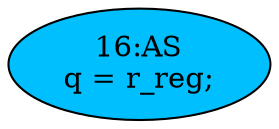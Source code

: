 strict digraph "" {
	node [label="\N"];
	"16:AS"	[ast="<pyverilog.vparser.ast.Assign object at 0x7f4c7ebdecd0>",
		def_var="['q']",
		fillcolor=deepskyblue,
		label="16:AS
q = r_reg;",
		statements="[]",
		style=filled,
		typ=Assign,
		use_var="['r_reg']"];
}

